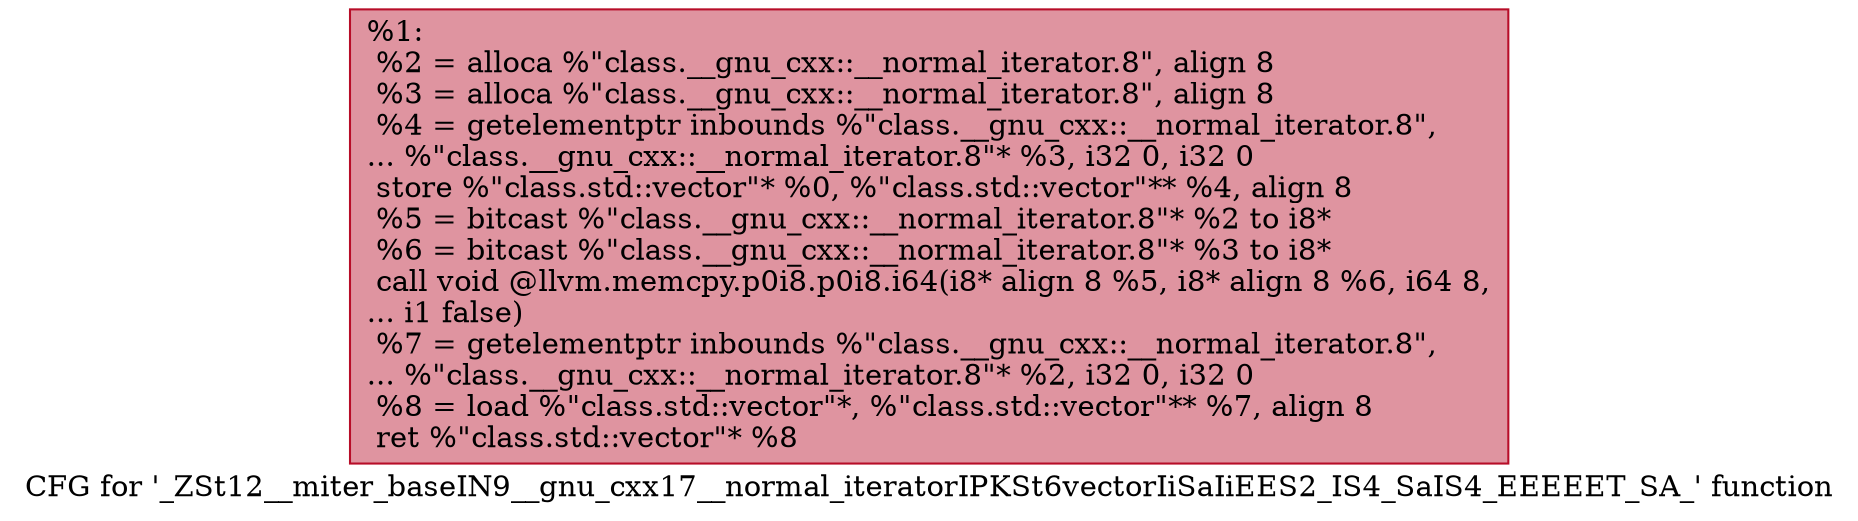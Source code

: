 digraph "CFG for '_ZSt12__miter_baseIN9__gnu_cxx17__normal_iteratorIPKSt6vectorIiSaIiEES2_IS4_SaIS4_EEEEET_SA_' function" {
	label="CFG for '_ZSt12__miter_baseIN9__gnu_cxx17__normal_iteratorIPKSt6vectorIiSaIiEES2_IS4_SaIS4_EEEEET_SA_' function";

	Node0x559aeab499b0 [shape=record,color="#b70d28ff", style=filled, fillcolor="#b70d2870",label="{%1:\l  %2 = alloca %\"class.__gnu_cxx::__normal_iterator.8\", align 8\l  %3 = alloca %\"class.__gnu_cxx::__normal_iterator.8\", align 8\l  %4 = getelementptr inbounds %\"class.__gnu_cxx::__normal_iterator.8\",\l... %\"class.__gnu_cxx::__normal_iterator.8\"* %3, i32 0, i32 0\l  store %\"class.std::vector\"* %0, %\"class.std::vector\"** %4, align 8\l  %5 = bitcast %\"class.__gnu_cxx::__normal_iterator.8\"* %2 to i8*\l  %6 = bitcast %\"class.__gnu_cxx::__normal_iterator.8\"* %3 to i8*\l  call void @llvm.memcpy.p0i8.p0i8.i64(i8* align 8 %5, i8* align 8 %6, i64 8,\l... i1 false)\l  %7 = getelementptr inbounds %\"class.__gnu_cxx::__normal_iterator.8\",\l... %\"class.__gnu_cxx::__normal_iterator.8\"* %2, i32 0, i32 0\l  %8 = load %\"class.std::vector\"*, %\"class.std::vector\"** %7, align 8\l  ret %\"class.std::vector\"* %8\l}"];
}
